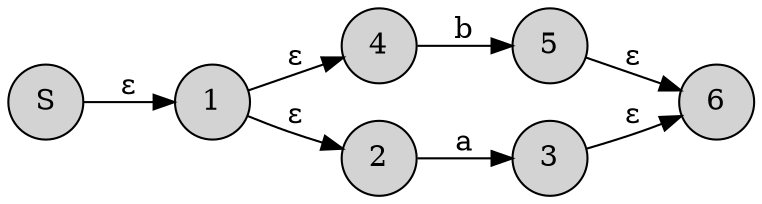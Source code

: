 
digraph {
rankdir=LR;
node [shape = circle; style = filled;];
0->1[label="ε"];
4->5[label="b"];
1->2[label="ε"];
1->4[label="ε"];
3->6[label="ε"];
5->6[label="ε"];
2->3[label="a"];
1 [label="1";]
6 [label="6";]
2 [label="2";]
3 [label="3";]
4 [label="4";]
5 [label="5";]
0 [label="S";]
}

